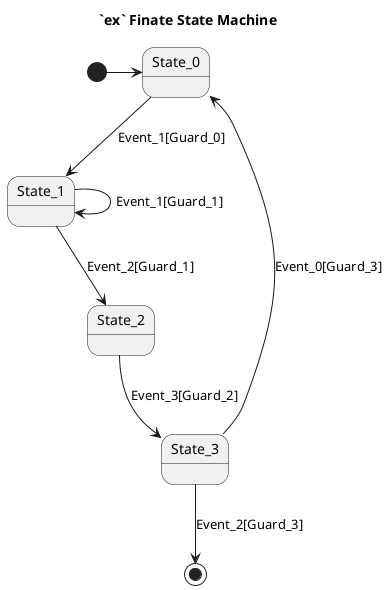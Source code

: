 @startuml
    title `ex` Finate State Machine
    [*] -> State_0
    State_0 --> State_1 : Event_1[Guard_0]
    State_1 --> State_1 : Event_1[Guard_1]
    State_1 --> State_2 : Event_2[Guard_1]
    State_2 --> State_3 : Event_3[Guard_2]
    State_3 --> State_0 : Event_0[Guard_3]
   State_3 --> [*]: Event_2[Guard_3]
@enduml
